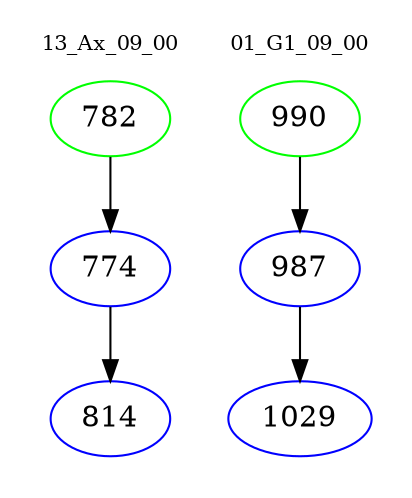 digraph{
subgraph cluster_0 {
color = white
label = "13_Ax_09_00";
fontsize=10;
T0_782 [label="782", color="green"]
T0_782 -> T0_774 [color="black"]
T0_774 [label="774", color="blue"]
T0_774 -> T0_814 [color="black"]
T0_814 [label="814", color="blue"]
}
subgraph cluster_1 {
color = white
label = "01_G1_09_00";
fontsize=10;
T1_990 [label="990", color="green"]
T1_990 -> T1_987 [color="black"]
T1_987 [label="987", color="blue"]
T1_987 -> T1_1029 [color="black"]
T1_1029 [label="1029", color="blue"]
}
}
